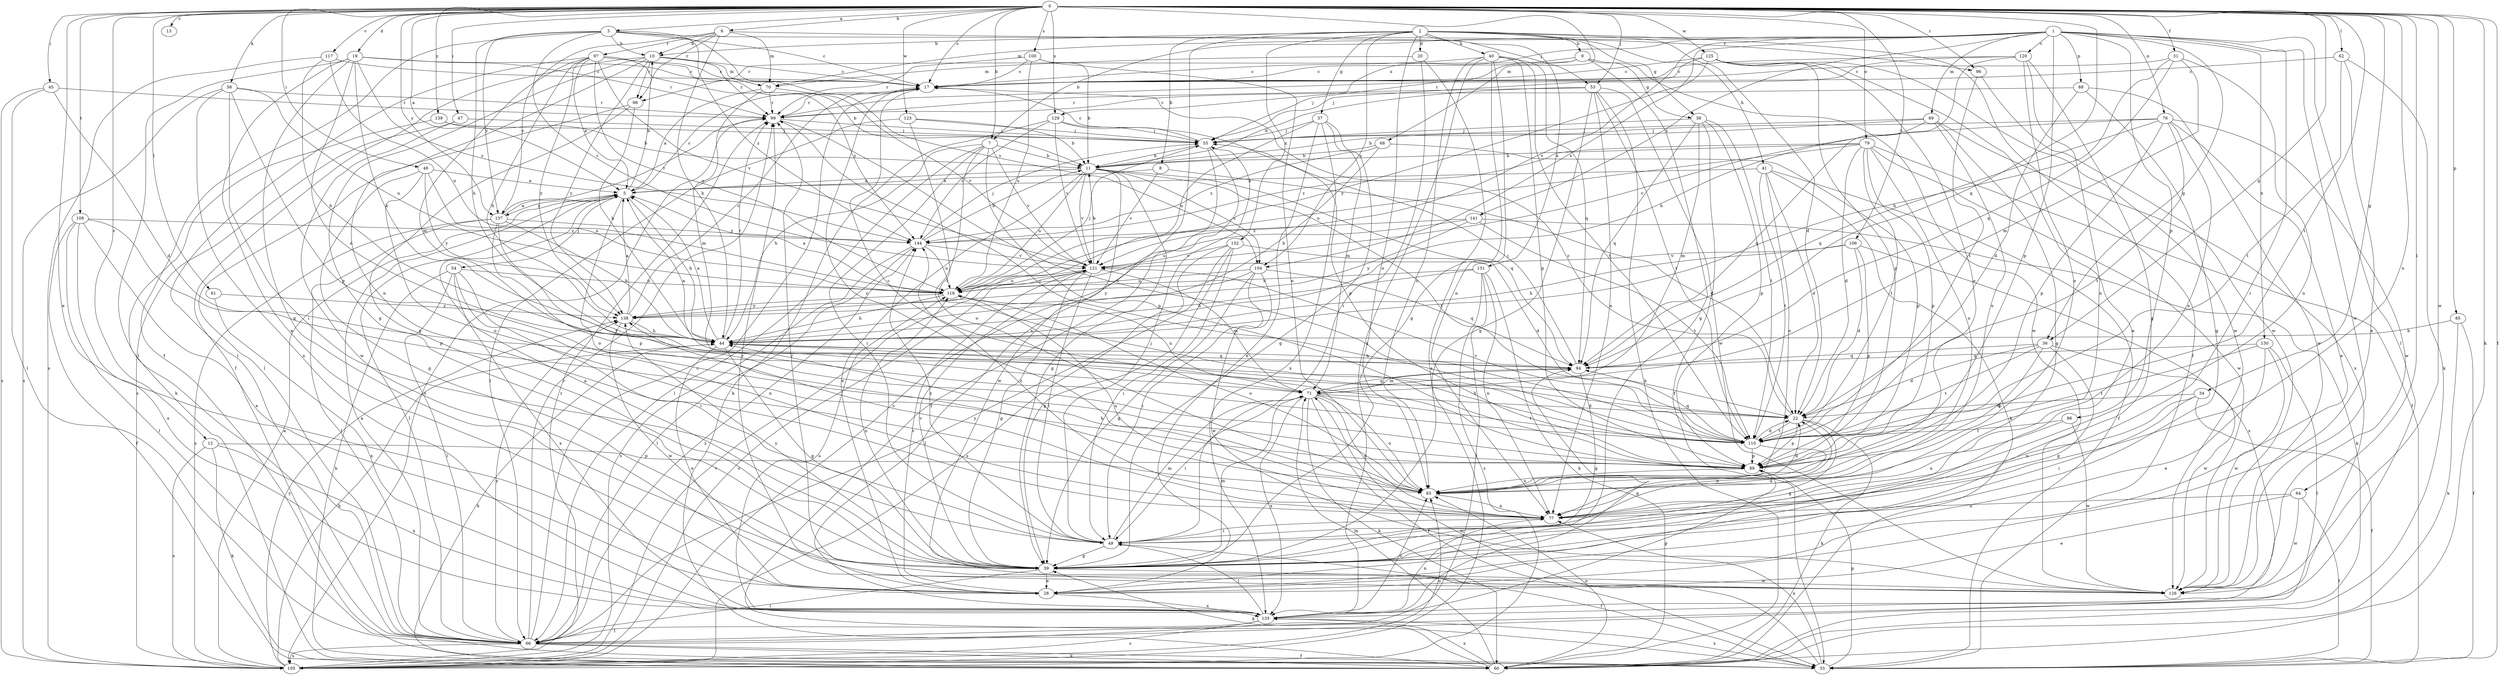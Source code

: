strict digraph  {
0;
1;
2;
3;
5;
6;
7;
8;
9;
10;
11;
12;
13;
17;
19;
20;
22;
28;
31;
33;
34;
36;
37;
38;
39;
40;
41;
44;
45;
47;
48;
49;
53;
54;
55;
58;
60;
61;
62;
64;
66;
68;
69;
70;
71;
76;
77;
79;
83;
85;
86;
88;
89;
94;
96;
97;
98;
99;
100;
104;
105;
106;
108;
110;
116;
117;
120;
121;
123;
125;
126;
129;
130;
131;
132;
133;
137;
138;
139;
141;
144;
0 -> 3  [label=a];
0 -> 5  [label=a];
0 -> 6  [label=b];
0 -> 7  [label=b];
0 -> 12  [label=c];
0 -> 13  [label=c];
0 -> 17  [label=c];
0 -> 19  [label=d];
0 -> 28  [label=e];
0 -> 31  [label=f];
0 -> 33  [label=f];
0 -> 34  [label=g];
0 -> 36  [label=g];
0 -> 45  [label=i];
0 -> 47  [label=i];
0 -> 48  [label=i];
0 -> 53  [label=j];
0 -> 58  [label=k];
0 -> 60  [label=k];
0 -> 61  [label=l];
0 -> 62  [label=l];
0 -> 64  [label=l];
0 -> 68  [label=m];
0 -> 76  [label=n];
0 -> 77  [label=n];
0 -> 79  [label=o];
0 -> 85  [label=p];
0 -> 94  [label=q];
0 -> 96  [label=r];
0 -> 100  [label=s];
0 -> 106  [label=t];
0 -> 108  [label=t];
0 -> 110  [label=t];
0 -> 117  [label=v];
0 -> 123  [label=w];
0 -> 125  [label=w];
0 -> 126  [label=w];
0 -> 129  [label=x];
0 -> 137  [label=y];
0 -> 139  [label=z];
1 -> 7  [label=b];
1 -> 36  [label=g];
1 -> 49  [label=i];
1 -> 66  [label=l];
1 -> 69  [label=m];
1 -> 70  [label=m];
1 -> 86  [label=p];
1 -> 88  [label=p];
1 -> 89  [label=p];
1 -> 104  [label=s];
1 -> 120  [label=v];
1 -> 121  [label=v];
1 -> 126  [label=w];
1 -> 129  [label=x];
1 -> 130  [label=x];
1 -> 141  [label=z];
2 -> 8  [label=b];
2 -> 9  [label=b];
2 -> 10  [label=b];
2 -> 20  [label=d];
2 -> 22  [label=d];
2 -> 33  [label=f];
2 -> 37  [label=g];
2 -> 38  [label=g];
2 -> 40  [label=h];
2 -> 41  [label=h];
2 -> 83  [label=o];
2 -> 104  [label=s];
2 -> 131  [label=x];
2 -> 132  [label=x];
2 -> 133  [label=x];
3 -> 10  [label=b];
3 -> 17  [label=c];
3 -> 33  [label=f];
3 -> 44  [label=h];
3 -> 53  [label=j];
3 -> 104  [label=s];
3 -> 121  [label=v];
3 -> 137  [label=y];
3 -> 144  [label=z];
5 -> 10  [label=b];
5 -> 17  [label=c];
5 -> 44  [label=h];
5 -> 54  [label=j];
5 -> 66  [label=l];
5 -> 83  [label=o];
5 -> 137  [label=y];
6 -> 10  [label=b];
6 -> 44  [label=h];
6 -> 70  [label=m];
6 -> 96  [label=r];
6 -> 97  [label=r];
6 -> 98  [label=r];
6 -> 137  [label=y];
7 -> 11  [label=b];
7 -> 44  [label=h];
7 -> 49  [label=i];
7 -> 66  [label=l];
7 -> 83  [label=o];
7 -> 89  [label=p];
7 -> 121  [label=v];
8 -> 5  [label=a];
8 -> 22  [label=d];
8 -> 121  [label=v];
9 -> 17  [label=c];
9 -> 38  [label=g];
9 -> 39  [label=g];
9 -> 55  [label=j];
9 -> 98  [label=r];
9 -> 126  [label=w];
10 -> 17  [label=c];
10 -> 33  [label=f];
10 -> 39  [label=g];
10 -> 70  [label=m];
10 -> 77  [label=n];
10 -> 98  [label=r];
10 -> 99  [label=r];
10 -> 138  [label=y];
11 -> 5  [label=a];
11 -> 28  [label=e];
11 -> 39  [label=g];
11 -> 94  [label=q];
11 -> 104  [label=s];
11 -> 110  [label=t];
11 -> 116  [label=u];
11 -> 121  [label=v];
11 -> 126  [label=w];
12 -> 60  [label=k];
12 -> 89  [label=p];
12 -> 105  [label=s];
12 -> 133  [label=x];
17 -> 99  [label=r];
19 -> 17  [label=c];
19 -> 22  [label=d];
19 -> 28  [label=e];
19 -> 39  [label=g];
19 -> 44  [label=h];
19 -> 66  [label=l];
19 -> 99  [label=r];
19 -> 144  [label=z];
20 -> 49  [label=i];
20 -> 70  [label=m];
20 -> 105  [label=s];
22 -> 17  [label=c];
22 -> 39  [label=g];
22 -> 60  [label=k];
22 -> 89  [label=p];
22 -> 110  [label=t];
28 -> 99  [label=r];
28 -> 121  [label=v];
28 -> 133  [label=x];
31 -> 17  [label=c];
31 -> 44  [label=h];
31 -> 71  [label=m];
31 -> 77  [label=n];
31 -> 94  [label=q];
33 -> 71  [label=m];
33 -> 77  [label=n];
33 -> 89  [label=p];
33 -> 133  [label=x];
34 -> 22  [label=d];
34 -> 33  [label=f];
34 -> 49  [label=i];
34 -> 77  [label=n];
36 -> 22  [label=d];
36 -> 39  [label=g];
36 -> 89  [label=p];
36 -> 94  [label=q];
36 -> 110  [label=t];
36 -> 126  [label=w];
37 -> 28  [label=e];
37 -> 39  [label=g];
37 -> 55  [label=j];
37 -> 71  [label=m];
37 -> 116  [label=u];
37 -> 133  [label=x];
38 -> 33  [label=f];
38 -> 55  [label=j];
38 -> 71  [label=m];
38 -> 89  [label=p];
38 -> 94  [label=q];
38 -> 110  [label=t];
39 -> 5  [label=a];
39 -> 28  [label=e];
39 -> 66  [label=l];
39 -> 71  [label=m];
39 -> 116  [label=u];
39 -> 121  [label=v];
39 -> 126  [label=w];
39 -> 138  [label=y];
40 -> 17  [label=c];
40 -> 39  [label=g];
40 -> 77  [label=n];
40 -> 83  [label=o];
40 -> 89  [label=p];
40 -> 94  [label=q];
40 -> 110  [label=t];
40 -> 133  [label=x];
41 -> 5  [label=a];
41 -> 22  [label=d];
41 -> 33  [label=f];
41 -> 60  [label=k];
41 -> 83  [label=o];
41 -> 110  [label=t];
44 -> 5  [label=a];
44 -> 28  [label=e];
44 -> 39  [label=g];
44 -> 60  [label=k];
44 -> 94  [label=q];
44 -> 99  [label=r];
45 -> 22  [label=d];
45 -> 66  [label=l];
45 -> 99  [label=r];
45 -> 105  [label=s];
47 -> 55  [label=j];
47 -> 105  [label=s];
47 -> 126  [label=w];
48 -> 5  [label=a];
48 -> 39  [label=g];
48 -> 83  [label=o];
48 -> 116  [label=u];
48 -> 138  [label=y];
49 -> 22  [label=d];
49 -> 33  [label=f];
49 -> 39  [label=g];
49 -> 55  [label=j];
49 -> 71  [label=m];
49 -> 144  [label=z];
53 -> 11  [label=b];
53 -> 39  [label=g];
53 -> 60  [label=k];
53 -> 77  [label=n];
53 -> 99  [label=r];
53 -> 110  [label=t];
53 -> 126  [label=w];
54 -> 49  [label=i];
54 -> 60  [label=k];
54 -> 66  [label=l];
54 -> 77  [label=n];
54 -> 116  [label=u];
54 -> 133  [label=x];
55 -> 11  [label=b];
55 -> 17  [label=c];
55 -> 33  [label=f];
55 -> 105  [label=s];
58 -> 49  [label=i];
58 -> 89  [label=p];
58 -> 99  [label=r];
58 -> 105  [label=s];
58 -> 116  [label=u];
58 -> 133  [label=x];
60 -> 39  [label=g];
60 -> 71  [label=m];
60 -> 83  [label=o];
60 -> 133  [label=x];
61 -> 133  [label=x];
61 -> 138  [label=y];
62 -> 17  [label=c];
62 -> 28  [label=e];
62 -> 60  [label=k];
62 -> 110  [label=t];
64 -> 28  [label=e];
64 -> 33  [label=f];
64 -> 77  [label=n];
64 -> 126  [label=w];
66 -> 5  [label=a];
66 -> 17  [label=c];
66 -> 33  [label=f];
66 -> 60  [label=k];
66 -> 99  [label=r];
66 -> 105  [label=s];
66 -> 138  [label=y];
66 -> 144  [label=z];
68 -> 11  [label=b];
68 -> 44  [label=h];
68 -> 89  [label=p];
68 -> 144  [label=z];
69 -> 11  [label=b];
69 -> 39  [label=g];
69 -> 55  [label=j];
69 -> 83  [label=o];
69 -> 94  [label=q];
69 -> 133  [label=x];
70 -> 5  [label=a];
70 -> 71  [label=m];
70 -> 99  [label=r];
70 -> 121  [label=v];
71 -> 22  [label=d];
71 -> 33  [label=f];
71 -> 49  [label=i];
71 -> 60  [label=k];
71 -> 77  [label=n];
71 -> 83  [label=o];
71 -> 94  [label=q];
71 -> 110  [label=t];
71 -> 116  [label=u];
71 -> 133  [label=x];
76 -> 28  [label=e];
76 -> 55  [label=j];
76 -> 83  [label=o];
76 -> 89  [label=p];
76 -> 94  [label=q];
76 -> 110  [label=t];
76 -> 121  [label=v];
76 -> 126  [label=w];
77 -> 49  [label=i];
77 -> 116  [label=u];
77 -> 138  [label=y];
77 -> 144  [label=z];
79 -> 11  [label=b];
79 -> 22  [label=d];
79 -> 33  [label=f];
79 -> 83  [label=o];
79 -> 89  [label=p];
79 -> 110  [label=t];
79 -> 116  [label=u];
79 -> 126  [label=w];
79 -> 144  [label=z];
83 -> 17  [label=c];
83 -> 22  [label=d];
83 -> 44  [label=h];
83 -> 77  [label=n];
85 -> 33  [label=f];
85 -> 44  [label=h];
85 -> 60  [label=k];
86 -> 77  [label=n];
86 -> 110  [label=t];
86 -> 126  [label=w];
88 -> 22  [label=d];
88 -> 39  [label=g];
88 -> 99  [label=r];
88 -> 126  [label=w];
89 -> 17  [label=c];
89 -> 83  [label=o];
94 -> 5  [label=a];
94 -> 39  [label=g];
94 -> 44  [label=h];
94 -> 55  [label=j];
94 -> 71  [label=m];
96 -> 110  [label=t];
96 -> 126  [label=w];
97 -> 5  [label=a];
97 -> 11  [label=b];
97 -> 17  [label=c];
97 -> 44  [label=h];
97 -> 66  [label=l];
97 -> 71  [label=m];
97 -> 116  [label=u];
97 -> 121  [label=v];
97 -> 138  [label=y];
97 -> 144  [label=z];
98 -> 39  [label=g];
98 -> 44  [label=h];
98 -> 66  [label=l];
99 -> 55  [label=j];
99 -> 105  [label=s];
99 -> 110  [label=t];
100 -> 11  [label=b];
100 -> 17  [label=c];
100 -> 83  [label=o];
100 -> 99  [label=r];
100 -> 116  [label=u];
104 -> 39  [label=g];
104 -> 49  [label=i];
104 -> 94  [label=q];
104 -> 116  [label=u];
104 -> 126  [label=w];
104 -> 138  [label=y];
105 -> 5  [label=a];
105 -> 44  [label=h];
105 -> 83  [label=o];
105 -> 99  [label=r];
105 -> 121  [label=v];
105 -> 138  [label=y];
106 -> 22  [label=d];
106 -> 44  [label=h];
106 -> 89  [label=p];
106 -> 121  [label=v];
106 -> 133  [label=x];
108 -> 28  [label=e];
108 -> 33  [label=f];
108 -> 66  [label=l];
108 -> 89  [label=p];
108 -> 133  [label=x];
108 -> 144  [label=z];
110 -> 22  [label=d];
110 -> 44  [label=h];
110 -> 77  [label=n];
110 -> 89  [label=p];
110 -> 94  [label=q];
110 -> 99  [label=r];
110 -> 121  [label=v];
116 -> 5  [label=a];
116 -> 44  [label=h];
116 -> 55  [label=j];
116 -> 83  [label=o];
116 -> 138  [label=y];
117 -> 17  [label=c];
117 -> 44  [label=h];
117 -> 105  [label=s];
117 -> 116  [label=u];
120 -> 17  [label=c];
120 -> 39  [label=g];
120 -> 44  [label=h];
120 -> 55  [label=j];
120 -> 77  [label=n];
120 -> 83  [label=o];
121 -> 11  [label=b];
121 -> 39  [label=g];
121 -> 49  [label=i];
121 -> 71  [label=m];
121 -> 105  [label=s];
121 -> 116  [label=u];
123 -> 11  [label=b];
123 -> 55  [label=j];
123 -> 66  [label=l];
123 -> 110  [label=t];
125 -> 17  [label=c];
125 -> 28  [label=e];
125 -> 83  [label=o];
125 -> 89  [label=p];
125 -> 99  [label=r];
125 -> 126  [label=w];
125 -> 138  [label=y];
126 -> 99  [label=r];
129 -> 55  [label=j];
129 -> 60  [label=k];
129 -> 89  [label=p];
129 -> 121  [label=v];
129 -> 144  [label=z];
130 -> 28  [label=e];
130 -> 66  [label=l];
130 -> 94  [label=q];
130 -> 110  [label=t];
130 -> 126  [label=w];
131 -> 44  [label=h];
131 -> 60  [label=k];
131 -> 66  [label=l];
131 -> 77  [label=n];
131 -> 105  [label=s];
131 -> 116  [label=u];
132 -> 22  [label=d];
132 -> 39  [label=g];
132 -> 49  [label=i];
132 -> 66  [label=l];
132 -> 105  [label=s];
132 -> 121  [label=v];
133 -> 49  [label=i];
133 -> 66  [label=l];
133 -> 77  [label=n];
133 -> 83  [label=o];
133 -> 89  [label=p];
133 -> 94  [label=q];
133 -> 105  [label=s];
133 -> 116  [label=u];
137 -> 5  [label=a];
137 -> 44  [label=h];
137 -> 66  [label=l];
137 -> 89  [label=p];
137 -> 99  [label=r];
137 -> 105  [label=s];
137 -> 110  [label=t];
137 -> 144  [label=z];
138 -> 5  [label=a];
138 -> 17  [label=c];
138 -> 44  [label=h];
138 -> 126  [label=w];
139 -> 11  [label=b];
139 -> 55  [label=j];
139 -> 60  [label=k];
141 -> 60  [label=k];
141 -> 110  [label=t];
141 -> 116  [label=u];
141 -> 138  [label=y];
141 -> 144  [label=z];
144 -> 11  [label=b];
144 -> 55  [label=j];
144 -> 66  [label=l];
144 -> 105  [label=s];
144 -> 116  [label=u];
144 -> 121  [label=v];
}
